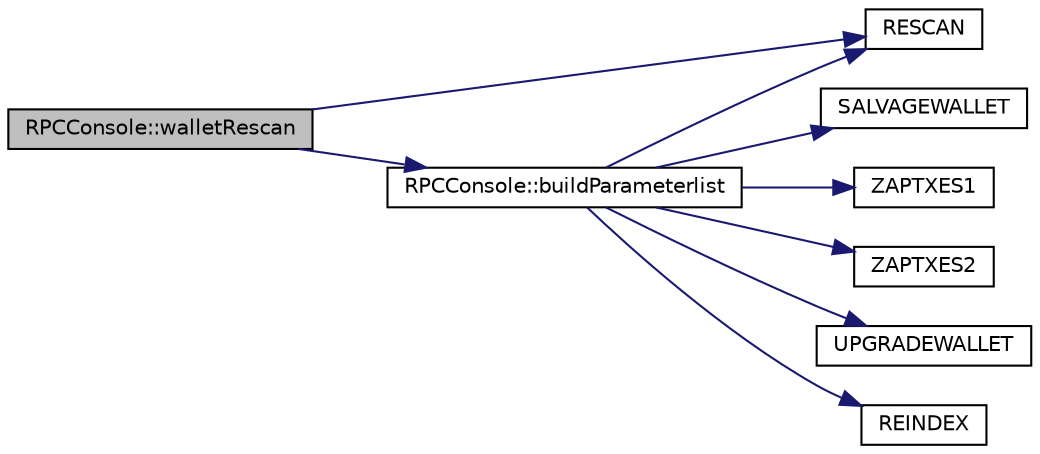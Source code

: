 digraph "RPCConsole::walletRescan"
{
  edge [fontname="Helvetica",fontsize="10",labelfontname="Helvetica",labelfontsize="10"];
  node [fontname="Helvetica",fontsize="10",shape=record];
  rankdir="LR";
  Node321 [label="RPCConsole::walletRescan",height=0.2,width=0.4,color="black", fillcolor="grey75", style="filled", fontcolor="black"];
  Node321 -> Node322 [color="midnightblue",fontsize="10",style="solid",fontname="Helvetica"];
  Node322 [label="RPCConsole::buildParameterlist",height=0.2,width=0.4,color="black", fillcolor="white", style="filled",URL="$class_r_p_c_console.html#a317ca97b14efb6af2c2e22d5a60e8872",tooltip="Build parameter list for restart. "];
  Node322 -> Node323 [color="midnightblue",fontsize="10",style="solid",fontname="Helvetica"];
  Node323 [label="SALVAGEWALLET",height=0.2,width=0.4,color="black", fillcolor="white", style="filled",URL="$rpcconsole_8cpp.html#aae924d25a586ad1b39c5e2d5e1e731f4"];
  Node322 -> Node324 [color="midnightblue",fontsize="10",style="solid",fontname="Helvetica"];
  Node324 [label="RESCAN",height=0.2,width=0.4,color="black", fillcolor="white", style="filled",URL="$rpcconsole_8cpp.html#af007bb2ea31fde5ef557de07fbbec40f"];
  Node322 -> Node325 [color="midnightblue",fontsize="10",style="solid",fontname="Helvetica"];
  Node325 [label="ZAPTXES1",height=0.2,width=0.4,color="black", fillcolor="white", style="filled",URL="$rpcconsole_8cpp.html#a24cf492047fa76d0994be667ce8fbb1d"];
  Node322 -> Node326 [color="midnightblue",fontsize="10",style="solid",fontname="Helvetica"];
  Node326 [label="ZAPTXES2",height=0.2,width=0.4,color="black", fillcolor="white", style="filled",URL="$rpcconsole_8cpp.html#a2aa0870b5231eed82a4be1d0ae9f3d1c"];
  Node322 -> Node327 [color="midnightblue",fontsize="10",style="solid",fontname="Helvetica"];
  Node327 [label="UPGRADEWALLET",height=0.2,width=0.4,color="black", fillcolor="white", style="filled",URL="$rpcconsole_8cpp.html#a576eef2e43d89e19c6f369e980413376"];
  Node322 -> Node328 [color="midnightblue",fontsize="10",style="solid",fontname="Helvetica"];
  Node328 [label="REINDEX",height=0.2,width=0.4,color="black", fillcolor="white", style="filled",URL="$rpcconsole_8cpp.html#adeb5e7f9d8eef5f2bdf8d575ebc2a66a"];
  Node321 -> Node324 [color="midnightblue",fontsize="10",style="solid",fontname="Helvetica"];
}
